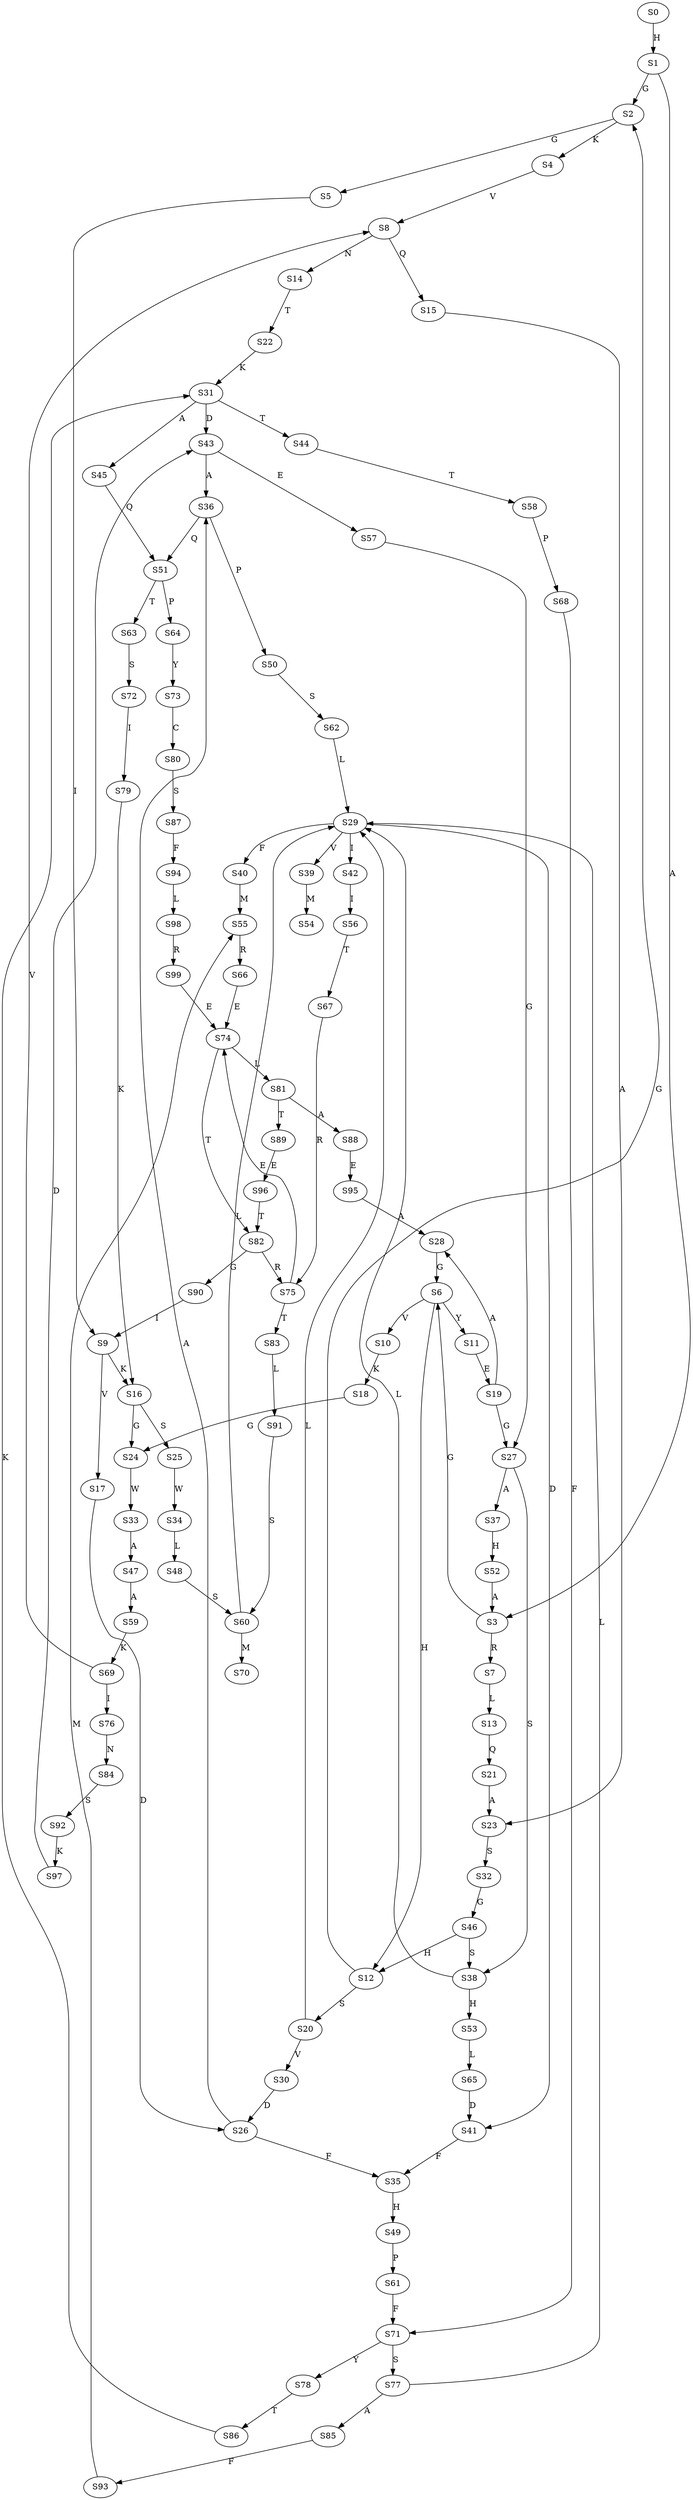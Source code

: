 strict digraph  {
	S0 -> S1 [ label = H ];
	S1 -> S2 [ label = G ];
	S1 -> S3 [ label = A ];
	S2 -> S4 [ label = K ];
	S2 -> S5 [ label = G ];
	S3 -> S6 [ label = G ];
	S3 -> S7 [ label = R ];
	S4 -> S8 [ label = V ];
	S5 -> S9 [ label = I ];
	S6 -> S10 [ label = V ];
	S6 -> S11 [ label = Y ];
	S6 -> S12 [ label = H ];
	S7 -> S13 [ label = L ];
	S8 -> S14 [ label = N ];
	S8 -> S15 [ label = Q ];
	S9 -> S16 [ label = K ];
	S9 -> S17 [ label = V ];
	S10 -> S18 [ label = K ];
	S11 -> S19 [ label = E ];
	S12 -> S20 [ label = S ];
	S12 -> S2 [ label = G ];
	S13 -> S21 [ label = Q ];
	S14 -> S22 [ label = T ];
	S15 -> S23 [ label = A ];
	S16 -> S24 [ label = G ];
	S16 -> S25 [ label = S ];
	S17 -> S26 [ label = D ];
	S18 -> S24 [ label = G ];
	S19 -> S27 [ label = G ];
	S19 -> S28 [ label = A ];
	S20 -> S29 [ label = L ];
	S20 -> S30 [ label = V ];
	S21 -> S23 [ label = A ];
	S22 -> S31 [ label = K ];
	S23 -> S32 [ label = S ];
	S24 -> S33 [ label = W ];
	S25 -> S34 [ label = W ];
	S26 -> S35 [ label = F ];
	S26 -> S36 [ label = A ];
	S27 -> S37 [ label = A ];
	S27 -> S38 [ label = S ];
	S28 -> S6 [ label = G ];
	S29 -> S39 [ label = V ];
	S29 -> S40 [ label = F ];
	S29 -> S41 [ label = D ];
	S29 -> S42 [ label = I ];
	S30 -> S26 [ label = D ];
	S31 -> S43 [ label = D ];
	S31 -> S44 [ label = T ];
	S31 -> S45 [ label = A ];
	S32 -> S46 [ label = G ];
	S33 -> S47 [ label = A ];
	S34 -> S48 [ label = L ];
	S35 -> S49 [ label = H ];
	S36 -> S50 [ label = P ];
	S36 -> S51 [ label = Q ];
	S37 -> S52 [ label = H ];
	S38 -> S29 [ label = L ];
	S38 -> S53 [ label = H ];
	S39 -> S54 [ label = M ];
	S40 -> S55 [ label = M ];
	S41 -> S35 [ label = F ];
	S42 -> S56 [ label = I ];
	S43 -> S36 [ label = A ];
	S43 -> S57 [ label = E ];
	S44 -> S58 [ label = T ];
	S45 -> S51 [ label = Q ];
	S46 -> S12 [ label = H ];
	S46 -> S38 [ label = S ];
	S47 -> S59 [ label = A ];
	S48 -> S60 [ label = S ];
	S49 -> S61 [ label = P ];
	S50 -> S62 [ label = S ];
	S51 -> S63 [ label = T ];
	S51 -> S64 [ label = P ];
	S52 -> S3 [ label = A ];
	S53 -> S65 [ label = L ];
	S55 -> S66 [ label = R ];
	S56 -> S67 [ label = T ];
	S57 -> S27 [ label = G ];
	S58 -> S68 [ label = P ];
	S59 -> S69 [ label = K ];
	S60 -> S70 [ label = M ];
	S60 -> S29 [ label = L ];
	S61 -> S71 [ label = F ];
	S62 -> S29 [ label = L ];
	S63 -> S72 [ label = S ];
	S64 -> S73 [ label = Y ];
	S65 -> S41 [ label = D ];
	S66 -> S74 [ label = E ];
	S67 -> S75 [ label = R ];
	S68 -> S71 [ label = F ];
	S69 -> S8 [ label = V ];
	S69 -> S76 [ label = I ];
	S71 -> S77 [ label = S ];
	S71 -> S78 [ label = Y ];
	S72 -> S79 [ label = I ];
	S73 -> S80 [ label = C ];
	S74 -> S81 [ label = L ];
	S74 -> S82 [ label = T ];
	S75 -> S83 [ label = T ];
	S75 -> S74 [ label = E ];
	S76 -> S84 [ label = N ];
	S77 -> S29 [ label = L ];
	S77 -> S85 [ label = A ];
	S78 -> S86 [ label = T ];
	S79 -> S16 [ label = K ];
	S80 -> S87 [ label = S ];
	S81 -> S88 [ label = A ];
	S81 -> S89 [ label = T ];
	S82 -> S75 [ label = R ];
	S82 -> S90 [ label = G ];
	S83 -> S91 [ label = L ];
	S84 -> S92 [ label = S ];
	S85 -> S93 [ label = F ];
	S86 -> S31 [ label = K ];
	S87 -> S94 [ label = F ];
	S88 -> S95 [ label = E ];
	S89 -> S96 [ label = E ];
	S90 -> S9 [ label = I ];
	S91 -> S60 [ label = S ];
	S92 -> S97 [ label = K ];
	S93 -> S55 [ label = M ];
	S94 -> S98 [ label = L ];
	S95 -> S28 [ label = A ];
	S96 -> S82 [ label = T ];
	S97 -> S43 [ label = D ];
	S98 -> S99 [ label = R ];
	S99 -> S74 [ label = E ];
}

